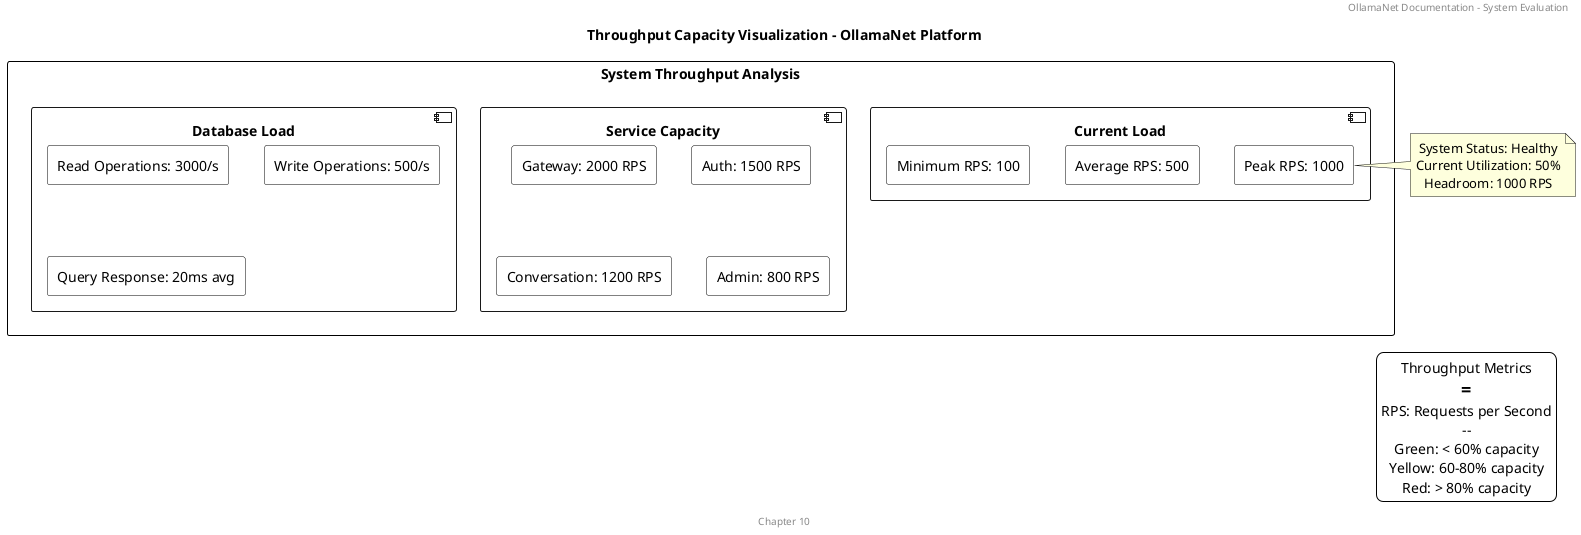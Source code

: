 @startuml throughput_capacity_visualization

title Throughput Capacity Visualization - OllamaNet Platform

header OllamaNet Documentation - System Evaluation
footer Chapter 10

skinparam backgroundColor white
skinparam defaultTextAlignment center

' Custom styling
skinparam rectangle {
    BackgroundColor #FFFFFF
    BorderColor #000000
}

' Throughput metrics
rectangle "System Throughput Analysis" {
    component "Current Load" {
        rectangle "Peak RPS: 1000" as peak
        rectangle "Average RPS: 500" as avg
        rectangle "Minimum RPS: 100" as min
    }

    component "Service Capacity" {
        rectangle "Gateway: 2000 RPS" as gateway_cap
        rectangle "Auth: 1500 RPS" as auth_cap
        rectangle "Conversation: 1200 RPS" as conv_cap
        rectangle "Admin: 800 RPS" as admin_cap
    }

    component "Database Load" {
        rectangle "Read Operations: 3000/s" as db_read
        rectangle "Write Operations: 500/s" as db_write
        rectangle "Query Response: 20ms avg" as db_response
    }
}

' Add performance indicators
note right of peak
  System Status: Healthy
  Current Utilization: 50%
  Headroom: 1000 RPS
end note

legend right
  Throughput Metrics
  ==
  RPS: Requests per Second
  --
  Green: < 60% capacity
  Yellow: 60-80% capacity
  Red: > 80% capacity
end legend

@enduml
